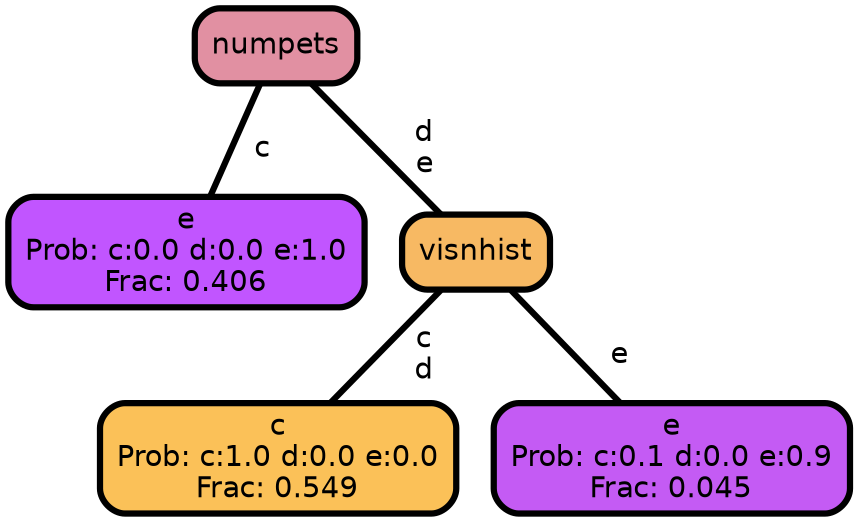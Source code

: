 graph Tree {
node [shape=box, style="filled, rounded",color="black",penwidth="3",fontcolor="black",                 fontname=helvetica] ;
graph [ranksep="0 equally", splines=straight,                 bgcolor=transparent, dpi=200] ;
edge [fontname=helvetica, color=black] ;
0 [label="e
Prob: c:0.0 d:0.0 e:1.0
Frac: 0.406", fillcolor="#c155ff"] ;
1 [label="numpets", fillcolor="#e190a2"] ;
2 [label="c
Prob: c:1.0 d:0.0 e:0.0
Frac: 0.549", fillcolor="#fbc158"] ;
3 [label="visnhist", fillcolor="#f7b963"] ;
4 [label="e
Prob: c:0.1 d:0.0 e:0.9
Frac: 0.045", fillcolor="#c45bf4"] ;
1 -- 0 [label=" c",penwidth=3] ;
1 -- 3 [label=" d\n e",penwidth=3] ;
3 -- 2 [label=" c\n d",penwidth=3] ;
3 -- 4 [label=" e",penwidth=3] ;
{rank = same;}}